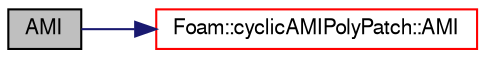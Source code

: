 digraph "AMI"
{
  bgcolor="transparent";
  edge [fontname="FreeSans",fontsize="10",labelfontname="FreeSans",labelfontsize="10"];
  node [fontname="FreeSans",fontsize="10",shape=record];
  rankdir="LR";
  Node215 [label="AMI",height=0.2,width=0.4,color="black", fillcolor="grey75", style="filled", fontcolor="black"];
  Node215 -> Node216 [color="midnightblue",fontsize="10",style="solid",fontname="FreeSans"];
  Node216 [label="Foam::cyclicAMIPolyPatch::AMI",height=0.2,width=0.4,color="red",URL="$a24946.html#a7e811c50d8adcb4bdb7302cd59c51cc1",tooltip="Return a reference to the AMI interpolator. "];
}
